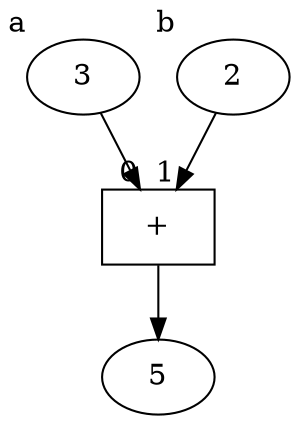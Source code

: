 digraph {
	/* s/b bipartite */
	a [label = "3" xlabel = a]
	b [label = "2" xlabel = b]
	"+" [shape = box]
	ab [label = 5]
	a -> "+" [headlabel = 0]
	b -> "+" [headlabel = 1]
	"+" -> ab
}
